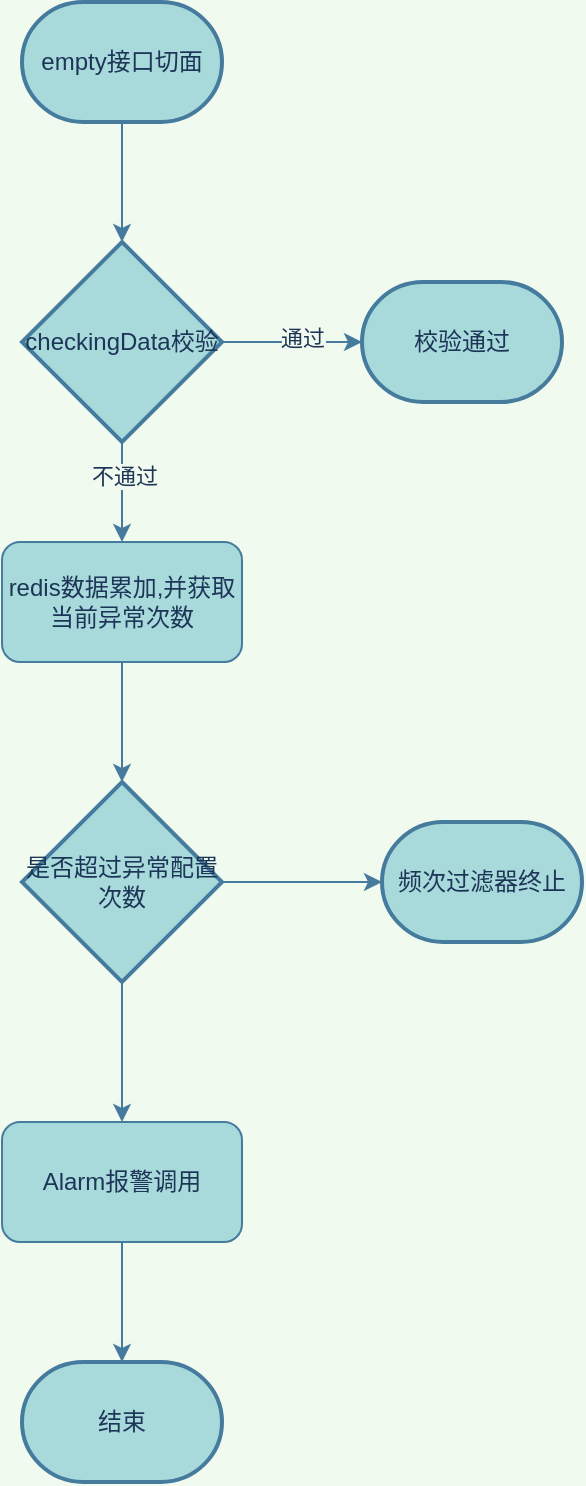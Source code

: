 <mxfile version="14.5.3" type="github" pages="3">
  <diagram name="Page-1" id="74e2e168-ea6b-b213-b513-2b3c1d86103e">
    <mxGraphModel dx="946" dy="518" grid="1" gridSize="10" guides="1" tooltips="1" connect="1" arrows="1" fold="1" page="1" pageScale="1" pageWidth="1100" pageHeight="850" background="#F1FAEE" math="0" shadow="0">
      <root>
        <mxCell id="0" />
        <mxCell id="1" parent="0" />
        <mxCell id="JlCPLaRVTFhM39DYMITW-4" style="edgeStyle=orthogonalEdgeStyle;rounded=0;orthogonalLoop=1;jettySize=auto;html=1;entryX=0.5;entryY=0;entryDx=0;entryDy=0;entryPerimeter=0;strokeColor=#457B9D;fontColor=#1D3557;labelBackgroundColor=#F1FAEE;" parent="1" source="JlCPLaRVTFhM39DYMITW-1" target="JlCPLaRVTFhM39DYMITW-3" edge="1">
          <mxGeometry relative="1" as="geometry" />
        </mxCell>
        <mxCell id="JlCPLaRVTFhM39DYMITW-1" value="empty接口切面" style="strokeWidth=2;html=1;shape=mxgraph.flowchart.terminator;whiteSpace=wrap;fillColor=#A8DADC;strokeColor=#457B9D;fontColor=#1D3557;" parent="1" vertex="1">
          <mxGeometry x="190" y="50" width="100" height="60" as="geometry" />
        </mxCell>
        <mxCell id="JlCPLaRVTFhM39DYMITW-7" style="edgeStyle=orthogonalEdgeStyle;rounded=0;orthogonalLoop=1;jettySize=auto;html=1;entryX=0;entryY=0.5;entryDx=0;entryDy=0;entryPerimeter=0;strokeColor=#457B9D;fontColor=#1D3557;labelBackgroundColor=#F1FAEE;" parent="1" source="JlCPLaRVTFhM39DYMITW-3" target="JlCPLaRVTFhM39DYMITW-6" edge="1">
          <mxGeometry relative="1" as="geometry" />
        </mxCell>
        <mxCell id="JlCPLaRVTFhM39DYMITW-8" value="通过" style="edgeLabel;html=1;align=center;verticalAlign=middle;resizable=0;points=[];fontColor=#1D3557;labelBackgroundColor=#F1FAEE;" parent="JlCPLaRVTFhM39DYMITW-7" vertex="1" connectable="0">
          <mxGeometry x="0.143" y="2" relative="1" as="geometry">
            <mxPoint as="offset" />
          </mxGeometry>
        </mxCell>
        <mxCell id="JlCPLaRVTFhM39DYMITW-10" style="edgeStyle=orthogonalEdgeStyle;rounded=0;orthogonalLoop=1;jettySize=auto;html=1;entryX=0.5;entryY=0;entryDx=0;entryDy=0;strokeColor=#457B9D;fontColor=#1D3557;labelBackgroundColor=#F1FAEE;" parent="1" source="JlCPLaRVTFhM39DYMITW-3" target="JlCPLaRVTFhM39DYMITW-9" edge="1">
          <mxGeometry relative="1" as="geometry" />
        </mxCell>
        <mxCell id="JlCPLaRVTFhM39DYMITW-11" value="不通过" style="edgeLabel;html=1;align=center;verticalAlign=middle;resizable=0;points=[];fontColor=#1D3557;labelBackgroundColor=#F1FAEE;" parent="JlCPLaRVTFhM39DYMITW-10" vertex="1" connectable="0">
          <mxGeometry x="-0.32" y="1" relative="1" as="geometry">
            <mxPoint as="offset" />
          </mxGeometry>
        </mxCell>
        <mxCell id="JlCPLaRVTFhM39DYMITW-3" value="checkingData校验" style="strokeWidth=2;html=1;shape=mxgraph.flowchart.decision;whiteSpace=wrap;fillColor=#A8DADC;strokeColor=#457B9D;fontColor=#1D3557;" parent="1" vertex="1">
          <mxGeometry x="190" y="170" width="100" height="100" as="geometry" />
        </mxCell>
        <mxCell id="JlCPLaRVTFhM39DYMITW-6" value="校验通过" style="strokeWidth=2;html=1;shape=mxgraph.flowchart.terminator;whiteSpace=wrap;fillColor=#A8DADC;strokeColor=#457B9D;fontColor=#1D3557;" parent="1" vertex="1">
          <mxGeometry x="360" y="190" width="100" height="60" as="geometry" />
        </mxCell>
        <mxCell id="JlCPLaRVTFhM39DYMITW-13" style="edgeStyle=orthogonalEdgeStyle;rounded=0;orthogonalLoop=1;jettySize=auto;html=1;entryX=0.5;entryY=0;entryDx=0;entryDy=0;entryPerimeter=0;strokeColor=#457B9D;fontColor=#1D3557;labelBackgroundColor=#F1FAEE;" parent="1" source="JlCPLaRVTFhM39DYMITW-9" target="JlCPLaRVTFhM39DYMITW-12" edge="1">
          <mxGeometry relative="1" as="geometry" />
        </mxCell>
        <mxCell id="JlCPLaRVTFhM39DYMITW-9" value="redis数据累加,并获取当前异常次数" style="rounded=1;whiteSpace=wrap;html=1;fillColor=#A8DADC;strokeColor=#457B9D;fontColor=#1D3557;" parent="1" vertex="1">
          <mxGeometry x="180" y="320" width="120" height="60" as="geometry" />
        </mxCell>
        <mxCell id="JlCPLaRVTFhM39DYMITW-15" style="edgeStyle=orthogonalEdgeStyle;rounded=0;orthogonalLoop=1;jettySize=auto;html=1;entryX=0;entryY=0.5;entryDx=0;entryDy=0;entryPerimeter=0;strokeColor=#457B9D;fontColor=#1D3557;labelBackgroundColor=#F1FAEE;" parent="1" source="JlCPLaRVTFhM39DYMITW-12" target="JlCPLaRVTFhM39DYMITW-14" edge="1">
          <mxGeometry relative="1" as="geometry" />
        </mxCell>
        <mxCell id="JlCPLaRVTFhM39DYMITW-17" style="edgeStyle=orthogonalEdgeStyle;rounded=0;orthogonalLoop=1;jettySize=auto;html=1;strokeColor=#457B9D;fontColor=#1D3557;labelBackgroundColor=#F1FAEE;" parent="1" source="JlCPLaRVTFhM39DYMITW-12" target="JlCPLaRVTFhM39DYMITW-16" edge="1">
          <mxGeometry relative="1" as="geometry" />
        </mxCell>
        <mxCell id="JlCPLaRVTFhM39DYMITW-12" value="是否超过异常配置次数" style="strokeWidth=2;html=1;shape=mxgraph.flowchart.decision;whiteSpace=wrap;fillColor=#A8DADC;strokeColor=#457B9D;fontColor=#1D3557;" parent="1" vertex="1">
          <mxGeometry x="190" y="440" width="100" height="100" as="geometry" />
        </mxCell>
        <mxCell id="JlCPLaRVTFhM39DYMITW-14" value="频次过滤器终止" style="strokeWidth=2;html=1;shape=mxgraph.flowchart.terminator;whiteSpace=wrap;fillColor=#A8DADC;strokeColor=#457B9D;fontColor=#1D3557;" parent="1" vertex="1">
          <mxGeometry x="370" y="460" width="100" height="60" as="geometry" />
        </mxCell>
        <mxCell id="JlCPLaRVTFhM39DYMITW-19" style="edgeStyle=orthogonalEdgeStyle;rounded=0;orthogonalLoop=1;jettySize=auto;html=1;entryX=0.5;entryY=0;entryDx=0;entryDy=0;entryPerimeter=0;strokeColor=#457B9D;fontColor=#1D3557;labelBackgroundColor=#F1FAEE;" parent="1" source="JlCPLaRVTFhM39DYMITW-16" target="JlCPLaRVTFhM39DYMITW-18" edge="1">
          <mxGeometry relative="1" as="geometry" />
        </mxCell>
        <mxCell id="JlCPLaRVTFhM39DYMITW-16" value="Alarm报警调用" style="rounded=1;whiteSpace=wrap;html=1;fillColor=#A8DADC;strokeColor=#457B9D;fontColor=#1D3557;" parent="1" vertex="1">
          <mxGeometry x="180" y="610" width="120" height="60" as="geometry" />
        </mxCell>
        <mxCell id="JlCPLaRVTFhM39DYMITW-18" value="结束" style="strokeWidth=2;html=1;shape=mxgraph.flowchart.terminator;whiteSpace=wrap;fillColor=#A8DADC;strokeColor=#457B9D;fontColor=#1D3557;" parent="1" vertex="1">
          <mxGeometry x="190" y="730" width="100" height="60" as="geometry" />
        </mxCell>
      </root>
    </mxGraphModel>
  </diagram>
  <diagram id="SV91uOfRrmDbB12Zvzz9" name="第 2 页">
    <mxGraphModel dx="946" dy="518" grid="1" gridSize="10" guides="1" tooltips="1" connect="1" arrows="1" fold="1" page="1" pageScale="1" pageWidth="827" pageHeight="1169" background="#F1FAEE" math="0" shadow="0">
      <root>
        <mxCell id="_PSuFKaJXCMz2ndY0Jom-0" />
        <mxCell id="_PSuFKaJXCMz2ndY0Jom-1" parent="_PSuFKaJXCMz2ndY0Jom-0" />
        <mxCell id="Y3dfwBcp16OE0yY3ifL_-2" style="edgeStyle=orthogonalEdgeStyle;orthogonalLoop=1;jettySize=auto;html=1;entryX=0.5;entryY=0;entryDx=0;entryDy=0;labelBackgroundColor=#F1FAEE;strokeColor=#457B9D;fontColor=#1D3557;" parent="_PSuFKaJXCMz2ndY0Jom-1" source="Y3dfwBcp16OE0yY3ifL_-0" target="Y3dfwBcp16OE0yY3ifL_-1" edge="1">
          <mxGeometry relative="1" as="geometry" />
        </mxCell>
        <mxCell id="Y3dfwBcp16OE0yY3ifL_-0" value="封装接口函数" style="strokeWidth=2;html=1;shape=mxgraph.flowchart.terminator;whiteSpace=wrap;fillColor=#b1ddf0;strokeColor=#10739e;rounded=1;" parent="_PSuFKaJXCMz2ndY0Jom-1" vertex="1">
          <mxGeometry x="250" y="480" width="100" height="50" as="geometry" />
        </mxCell>
        <mxCell id="Y3dfwBcp16OE0yY3ifL_-4" style="edgeStyle=orthogonalEdgeStyle;orthogonalLoop=1;jettySize=auto;html=1;entryX=0.5;entryY=0;entryDx=0;entryDy=0;labelBackgroundColor=#F1FAEE;strokeColor=#457B9D;fontColor=#1D3557;" parent="_PSuFKaJXCMz2ndY0Jom-1" source="Y3dfwBcp16OE0yY3ifL_-1" target="Y3dfwBcp16OE0yY3ifL_-3" edge="1">
          <mxGeometry relative="1" as="geometry" />
        </mxCell>
        <mxCell id="Y3dfwBcp16OE0yY3ifL_-1" value="多重校验规则注解" style="whiteSpace=wrap;html=1;fillColor=#A8DADC;strokeColor=#457B9D;fontColor=#1D3557;rounded=1;" parent="_PSuFKaJXCMz2ndY0Jom-1" vertex="1">
          <mxGeometry x="240" y="580" width="120" height="60" as="geometry" />
        </mxCell>
        <mxCell id="Y3dfwBcp16OE0yY3ifL_-6" style="edgeStyle=orthogonalEdgeStyle;orthogonalLoop=1;jettySize=auto;html=1;labelBackgroundColor=#F1FAEE;strokeColor=#457B9D;fontColor=#1D3557;" parent="_PSuFKaJXCMz2ndY0Jom-1" source="Y3dfwBcp16OE0yY3ifL_-3" target="Y3dfwBcp16OE0yY3ifL_-5" edge="1">
          <mxGeometry relative="1" as="geometry" />
        </mxCell>
        <mxCell id="Y3dfwBcp16OE0yY3ifL_-3" value="远程接口调用（http，rpc）" style="whiteSpace=wrap;html=1;fillColor=#A8DADC;strokeColor=#457B9D;fontColor=#1D3557;rounded=1;" parent="_PSuFKaJXCMz2ndY0Jom-1" vertex="1">
          <mxGeometry x="240" y="690" width="120" height="60" as="geometry" />
        </mxCell>
        <mxCell id="Y3dfwBcp16OE0yY3ifL_-10" style="edgeStyle=orthogonalEdgeStyle;orthogonalLoop=1;jettySize=auto;html=1;entryX=0.5;entryY=0;entryDx=0;entryDy=0;labelBackgroundColor=#F1FAEE;strokeColor=#457B9D;fontColor=#1D3557;" parent="_PSuFKaJXCMz2ndY0Jom-1" source="Y3dfwBcp16OE0yY3ifL_-5" target="Y3dfwBcp16OE0yY3ifL_-7" edge="1">
          <mxGeometry relative="1" as="geometry" />
        </mxCell>
        <mxCell id="Y3dfwBcp16OE0yY3ifL_-5" value="代理统一值拦截函数" style="whiteSpace=wrap;html=1;fillColor=#A8DADC;strokeColor=#457B9D;fontColor=#1D3557;rounded=1;" parent="_PSuFKaJXCMz2ndY0Jom-1" vertex="1">
          <mxGeometry x="240" y="820" width="120" height="60" as="geometry" />
        </mxCell>
        <mxCell id="Y3dfwBcp16OE0yY3ifL_-9" style="edgeStyle=orthogonalEdgeStyle;orthogonalLoop=1;jettySize=auto;html=1;labelBackgroundColor=#F1FAEE;strokeColor=#457B9D;fontColor=#1D3557;" parent="_PSuFKaJXCMz2ndY0Jom-1" source="Y3dfwBcp16OE0yY3ifL_-7" edge="1">
          <mxGeometry relative="1" as="geometry">
            <mxPoint x="300" y="1050" as="targetPoint" />
          </mxGeometry>
        </mxCell>
        <mxCell id="Y3dfwBcp16OE0yY3ifL_-7" value="解析多重校验规则，循环校验" style="whiteSpace=wrap;html=1;fillColor=#A8DADC;strokeColor=#457B9D;fontColor=#1D3557;rounded=1;" parent="_PSuFKaJXCMz2ndY0Jom-1" vertex="1">
          <mxGeometry x="240" y="930" width="120" height="60" as="geometry" />
        </mxCell>
        <mxCell id="Y3dfwBcp16OE0yY3ifL_-16" value="否" style="edgeStyle=orthogonalEdgeStyle;orthogonalLoop=1;jettySize=auto;html=1;entryX=0;entryY=0.5;entryDx=0;entryDy=0;labelBackgroundColor=#F1FAEE;strokeColor=#457B9D;fontColor=#1D3557;" parent="_PSuFKaJXCMz2ndY0Jom-1" source="Y3dfwBcp16OE0yY3ifL_-11" target="Y3dfwBcp16OE0yY3ifL_-15" edge="1">
          <mxGeometry relative="1" as="geometry" />
        </mxCell>
        <mxCell id="Y3dfwBcp16OE0yY3ifL_-20" style="edgeStyle=orthogonalEdgeStyle;orthogonalLoop=1;jettySize=auto;html=1;entryX=0.5;entryY=0;entryDx=0;entryDy=0;labelBackgroundColor=#F1FAEE;strokeColor=#457B9D;fontColor=#1D3557;" parent="_PSuFKaJXCMz2ndY0Jom-1" source="Y3dfwBcp16OE0yY3ifL_-11" target="Y3dfwBcp16OE0yY3ifL_-19" edge="1">
          <mxGeometry relative="1" as="geometry" />
        </mxCell>
        <mxCell id="Y3dfwBcp16OE0yY3ifL_-21" value="多重规则校验通过" style="edgeLabel;html=1;align=center;verticalAlign=middle;resizable=0;points=[];labelBackgroundColor=#F1FAEE;fontColor=#1D3557;rounded=1;" parent="Y3dfwBcp16OE0yY3ifL_-20" vertex="1" connectable="0">
          <mxGeometry x="-0.233" relative="1" as="geometry">
            <mxPoint as="offset" />
          </mxGeometry>
        </mxCell>
        <mxCell id="Y3dfwBcp16OE0yY3ifL_-11" value="值校验是否符合预期" style="rhombus;whiteSpace=wrap;html=1;fillColor=#b1ddf0;strokeColor=#10739e;rounded=1;" parent="_PSuFKaJXCMz2ndY0Jom-1" vertex="1">
          <mxGeometry x="260" y="1050" width="80" height="80" as="geometry" />
        </mxCell>
        <mxCell id="Y3dfwBcp16OE0yY3ifL_-12" value="循环调用" style="edgeStyle=orthogonalEdgeStyle;orthogonalLoop=1;jettySize=auto;html=1;elbow=horizontal;labelBackgroundColor=#F1FAEE;strokeColor=#457B9D;fontColor=#1D3557;" parent="_PSuFKaJXCMz2ndY0Jom-1" source="Y3dfwBcp16OE0yY3ifL_-7" target="Y3dfwBcp16OE0yY3ifL_-7" edge="1">
          <mxGeometry relative="1" as="geometry" />
        </mxCell>
        <mxCell id="Y3dfwBcp16OE0yY3ifL_-18" style="edgeStyle=orthogonalEdgeStyle;orthogonalLoop=1;jettySize=auto;html=1;entryX=0;entryY=0.5;entryDx=0;entryDy=0;entryPerimeter=0;labelBackgroundColor=#F1FAEE;strokeColor=#457B9D;fontColor=#1D3557;" parent="_PSuFKaJXCMz2ndY0Jom-1" source="Y3dfwBcp16OE0yY3ifL_-15" target="Y3dfwBcp16OE0yY3ifL_-17" edge="1">
          <mxGeometry relative="1" as="geometry" />
        </mxCell>
        <mxCell id="Y3dfwBcp16OE0yY3ifL_-15" value="跳出循环校验，并将接口返回值设置为空" style="whiteSpace=wrap;html=1;fillColor=#A8DADC;strokeColor=#457B9D;fontColor=#1D3557;rounded=1;" parent="_PSuFKaJXCMz2ndY0Jom-1" vertex="1">
          <mxGeometry x="390" y="1060" width="120" height="60" as="geometry" />
        </mxCell>
        <mxCell id="Y3dfwBcp16OE0yY3ifL_-17" value="校验流程结束" style="strokeWidth=2;html=1;shape=mxgraph.flowchart.terminator;whiteSpace=wrap;fillColor=#b1ddf0;strokeColor=#10739e;rounded=1;" parent="_PSuFKaJXCMz2ndY0Jom-1" vertex="1">
          <mxGeometry x="580" y="1065" width="100" height="50" as="geometry" />
        </mxCell>
        <mxCell id="Y3dfwBcp16OE0yY3ifL_-24" style="edgeStyle=orthogonalEdgeStyle;orthogonalLoop=1;jettySize=auto;html=1;entryX=0.5;entryY=1;entryDx=0;entryDy=0;entryPerimeter=0;labelBackgroundColor=#F1FAEE;strokeColor=#457B9D;fontColor=#1D3557;" parent="_PSuFKaJXCMz2ndY0Jom-1" source="Y3dfwBcp16OE0yY3ifL_-19" target="Y3dfwBcp16OE0yY3ifL_-17" edge="1">
          <mxGeometry relative="1" as="geometry" />
        </mxCell>
        <mxCell id="Y3dfwBcp16OE0yY3ifL_-19" value="结束校验流程，原接口返回值不做变动" style="whiteSpace=wrap;html=1;fillColor=#A8DADC;strokeColor=#457B9D;fontColor=#1D3557;rounded=1;" parent="_PSuFKaJXCMz2ndY0Jom-1" vertex="1">
          <mxGeometry x="240" y="1190" width="120" height="60" as="geometry" />
        </mxCell>
      </root>
    </mxGraphModel>
  </diagram>
  <diagram id="MxWpt9nHLpOxBmcEa4De" name="ebs-solo">
    <mxGraphModel dx="946" dy="518" grid="1" gridSize="10" guides="1" tooltips="1" connect="1" arrows="1" fold="1" page="1" pageScale="1" pageWidth="827" pageHeight="1169" math="0" shadow="0">
      <root>
        <mxCell id="j5oXZpGhmqqbvKVeVAxf-0" />
        <mxCell id="j5oXZpGhmqqbvKVeVAxf-1" parent="j5oXZpGhmqqbvKVeVAxf-0" />
        <mxCell id="j5oXZpGhmqqbvKVeVAxf-3" style="edgeStyle=orthogonalEdgeStyle;rounded=0;orthogonalLoop=1;jettySize=auto;html=1;" edge="1" parent="j5oXZpGhmqqbvKVeVAxf-1" source="j5oXZpGhmqqbvKVeVAxf-2">
          <mxGeometry relative="1" as="geometry">
            <mxPoint x="260" y="180" as="targetPoint" />
          </mxGeometry>
        </mxCell>
        <mxCell id="j5oXZpGhmqqbvKVeVAxf-2" value="扫订单表新库" style="rounded=1;whiteSpace=wrap;html=1;" vertex="1" parent="j5oXZpGhmqqbvKVeVAxf-1">
          <mxGeometry x="200" y="60" width="120" height="60" as="geometry" />
        </mxCell>
        <mxCell id="j5oXZpGhmqqbvKVeVAxf-6" style="edgeStyle=orthogonalEdgeStyle;rounded=0;orthogonalLoop=1;jettySize=auto;html=1;" edge="1" parent="j5oXZpGhmqqbvKVeVAxf-1" source="j5oXZpGhmqqbvKVeVAxf-4">
          <mxGeometry relative="1" as="geometry">
            <mxPoint x="260" y="290" as="targetPoint" />
          </mxGeometry>
        </mxCell>
        <mxCell id="j5oXZpGhmqqbvKVeVAxf-9" style="edgeStyle=orthogonalEdgeStyle;rounded=0;orthogonalLoop=1;jettySize=auto;html=1;entryX=0;entryY=0.5;entryDx=0;entryDy=0;" edge="1" parent="j5oXZpGhmqqbvKVeVAxf-1" source="j5oXZpGhmqqbvKVeVAxf-4" target="j5oXZpGhmqqbvKVeVAxf-8">
          <mxGeometry relative="1" as="geometry" />
        </mxCell>
        <mxCell id="j5oXZpGhmqqbvKVeVAxf-4" value="判断订单状态" style="rounded=1;whiteSpace=wrap;html=1;" vertex="1" parent="j5oXZpGhmqqbvKVeVAxf-1">
          <mxGeometry x="200" y="180" width="120" height="60" as="geometry" />
        </mxCell>
        <mxCell id="j5oXZpGhmqqbvKVeVAxf-5" value="solo场景只处理订单状态为finish，以及退款" style="text;html=1;strokeColor=none;fillColor=none;align=center;verticalAlign=middle;whiteSpace=wrap;rounded=0;" vertex="1" parent="j5oXZpGhmqqbvKVeVAxf-1">
          <mxGeometry x="490" y="40" width="190" height="80" as="geometry" />
        </mxCell>
        <mxCell id="j5oXZpGhmqqbvKVeVAxf-11" style="edgeStyle=orthogonalEdgeStyle;rounded=0;orthogonalLoop=1;jettySize=auto;html=1;entryX=0.5;entryY=0;entryDx=0;entryDy=0;" edge="1" parent="j5oXZpGhmqqbvKVeVAxf-1" source="j5oXZpGhmqqbvKVeVAxf-7" target="j5oXZpGhmqqbvKVeVAxf-10">
          <mxGeometry relative="1" as="geometry" />
        </mxCell>
        <mxCell id="j5oXZpGhmqqbvKVeVAxf-7" value="正向逻辑" style="rounded=1;whiteSpace=wrap;html=1;" vertex="1" parent="j5oXZpGhmqqbvKVeVAxf-1">
          <mxGeometry x="200" y="290" width="120" height="60" as="geometry" />
        </mxCell>
        <mxCell id="j5oXZpGhmqqbvKVeVAxf-8" value="逆向逻辑" style="rounded=1;whiteSpace=wrap;html=1;" vertex="1" parent="j5oXZpGhmqqbvKVeVAxf-1">
          <mxGeometry x="390" y="180" width="120" height="60" as="geometry" />
        </mxCell>
        <mxCell id="j5oXZpGhmqqbvKVeVAxf-13" style="edgeStyle=orthogonalEdgeStyle;rounded=0;orthogonalLoop=1;jettySize=auto;html=1;" edge="1" parent="j5oXZpGhmqqbvKVeVAxf-1" source="j5oXZpGhmqqbvKVeVAxf-10">
          <mxGeometry relative="1" as="geometry">
            <mxPoint x="260" y="530" as="targetPoint" />
          </mxGeometry>
        </mxCell>
        <mxCell id="j5oXZpGhmqqbvKVeVAxf-10" value="rpc订单接口" style="rounded=1;whiteSpace=wrap;html=1;" vertex="1" parent="j5oXZpGhmqqbvKVeVAxf-1">
          <mxGeometry x="200" y="410" width="120" height="60" as="geometry" />
        </mxCell>
        <mxCell id="j5oXZpGhmqqbvKVeVAxf-16" style="edgeStyle=orthogonalEdgeStyle;rounded=0;orthogonalLoop=1;jettySize=auto;html=1;entryX=0.5;entryY=0;entryDx=0;entryDy=0;" edge="1" parent="j5oXZpGhmqqbvKVeVAxf-1" source="j5oXZpGhmqqbvKVeVAxf-14" target="j5oXZpGhmqqbvKVeVAxf-15">
          <mxGeometry relative="1" as="geometry" />
        </mxCell>
        <mxCell id="j5oXZpGhmqqbvKVeVAxf-14" value="rpc效期接口获取效期相关信息" style="rounded=1;whiteSpace=wrap;html=1;" vertex="1" parent="j5oXZpGhmqqbvKVeVAxf-1">
          <mxGeometry x="200" y="530" width="120" height="60" as="geometry" />
        </mxCell>
        <mxCell id="j5oXZpGhmqqbvKVeVAxf-18" style="edgeStyle=orthogonalEdgeStyle;rounded=0;orthogonalLoop=1;jettySize=auto;html=1;entryX=0.5;entryY=0;entryDx=0;entryDy=0;" edge="1" parent="j5oXZpGhmqqbvKVeVAxf-1" source="j5oXZpGhmqqbvKVeVAxf-15" target="j5oXZpGhmqqbvKVeVAxf-17">
          <mxGeometry relative="1" as="geometry" />
        </mxCell>
        <mxCell id="j5oXZpGhmqqbvKVeVAxf-15" value="组装数据" style="rounded=1;whiteSpace=wrap;html=1;" vertex="1" parent="j5oXZpGhmqqbvKVeVAxf-1">
          <mxGeometry x="200" y="640" width="120" height="60" as="geometry" />
        </mxCell>
        <mxCell id="j5oXZpGhmqqbvKVeVAxf-17" value="批量插入" style="rounded=1;whiteSpace=wrap;html=1;" vertex="1" parent="j5oXZpGhmqqbvKVeVAxf-1">
          <mxGeometry x="200" y="750" width="120" height="60" as="geometry" />
        </mxCell>
      </root>
    </mxGraphModel>
  </diagram>
</mxfile>
